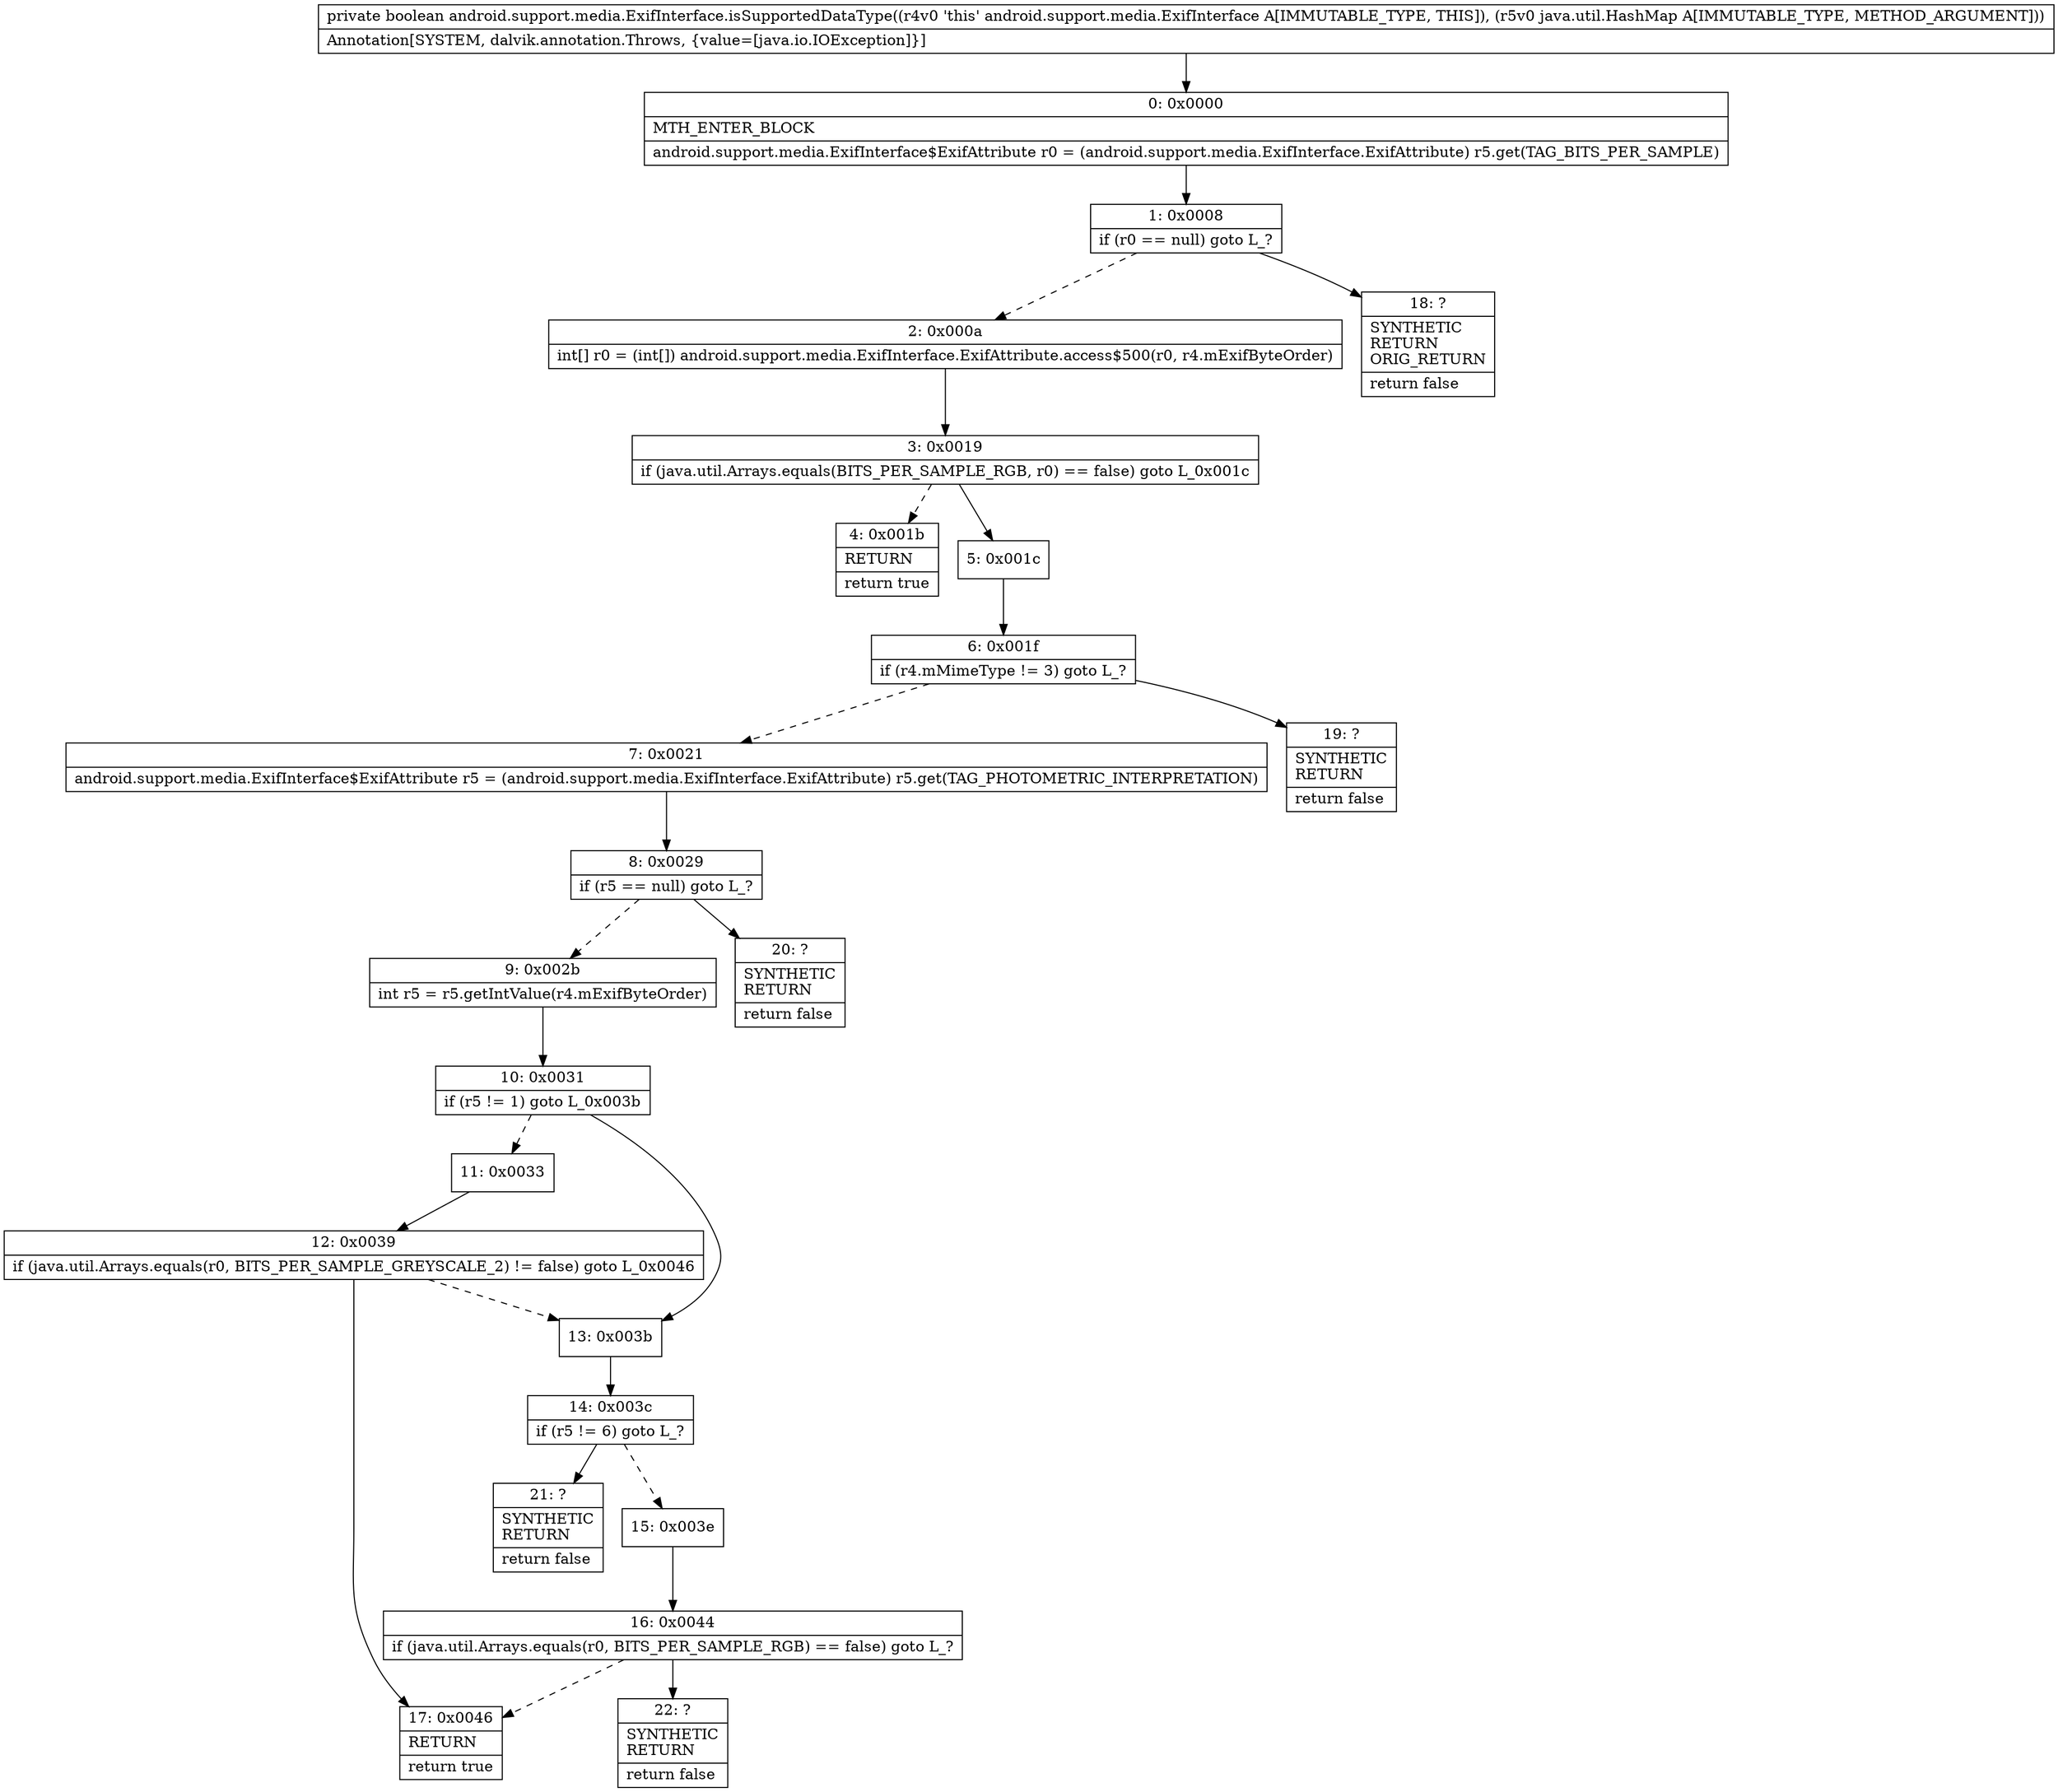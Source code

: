 digraph "CFG forandroid.support.media.ExifInterface.isSupportedDataType(Ljava\/util\/HashMap;)Z" {
Node_0 [shape=record,label="{0\:\ 0x0000|MTH_ENTER_BLOCK\l|android.support.media.ExifInterface$ExifAttribute r0 = (android.support.media.ExifInterface.ExifAttribute) r5.get(TAG_BITS_PER_SAMPLE)\l}"];
Node_1 [shape=record,label="{1\:\ 0x0008|if (r0 == null) goto L_?\l}"];
Node_2 [shape=record,label="{2\:\ 0x000a|int[] r0 = (int[]) android.support.media.ExifInterface.ExifAttribute.access$500(r0, r4.mExifByteOrder)\l}"];
Node_3 [shape=record,label="{3\:\ 0x0019|if (java.util.Arrays.equals(BITS_PER_SAMPLE_RGB, r0) == false) goto L_0x001c\l}"];
Node_4 [shape=record,label="{4\:\ 0x001b|RETURN\l|return true\l}"];
Node_5 [shape=record,label="{5\:\ 0x001c}"];
Node_6 [shape=record,label="{6\:\ 0x001f|if (r4.mMimeType != 3) goto L_?\l}"];
Node_7 [shape=record,label="{7\:\ 0x0021|android.support.media.ExifInterface$ExifAttribute r5 = (android.support.media.ExifInterface.ExifAttribute) r5.get(TAG_PHOTOMETRIC_INTERPRETATION)\l}"];
Node_8 [shape=record,label="{8\:\ 0x0029|if (r5 == null) goto L_?\l}"];
Node_9 [shape=record,label="{9\:\ 0x002b|int r5 = r5.getIntValue(r4.mExifByteOrder)\l}"];
Node_10 [shape=record,label="{10\:\ 0x0031|if (r5 != 1) goto L_0x003b\l}"];
Node_11 [shape=record,label="{11\:\ 0x0033}"];
Node_12 [shape=record,label="{12\:\ 0x0039|if (java.util.Arrays.equals(r0, BITS_PER_SAMPLE_GREYSCALE_2) != false) goto L_0x0046\l}"];
Node_13 [shape=record,label="{13\:\ 0x003b}"];
Node_14 [shape=record,label="{14\:\ 0x003c|if (r5 != 6) goto L_?\l}"];
Node_15 [shape=record,label="{15\:\ 0x003e}"];
Node_16 [shape=record,label="{16\:\ 0x0044|if (java.util.Arrays.equals(r0, BITS_PER_SAMPLE_RGB) == false) goto L_?\l}"];
Node_17 [shape=record,label="{17\:\ 0x0046|RETURN\l|return true\l}"];
Node_18 [shape=record,label="{18\:\ ?|SYNTHETIC\lRETURN\lORIG_RETURN\l|return false\l}"];
Node_19 [shape=record,label="{19\:\ ?|SYNTHETIC\lRETURN\l|return false\l}"];
Node_20 [shape=record,label="{20\:\ ?|SYNTHETIC\lRETURN\l|return false\l}"];
Node_21 [shape=record,label="{21\:\ ?|SYNTHETIC\lRETURN\l|return false\l}"];
Node_22 [shape=record,label="{22\:\ ?|SYNTHETIC\lRETURN\l|return false\l}"];
MethodNode[shape=record,label="{private boolean android.support.media.ExifInterface.isSupportedDataType((r4v0 'this' android.support.media.ExifInterface A[IMMUTABLE_TYPE, THIS]), (r5v0 java.util.HashMap A[IMMUTABLE_TYPE, METHOD_ARGUMENT]))  | Annotation[SYSTEM, dalvik.annotation.Throws, \{value=[java.io.IOException]\}]\l}"];
MethodNode -> Node_0;
Node_0 -> Node_1;
Node_1 -> Node_2[style=dashed];
Node_1 -> Node_18;
Node_2 -> Node_3;
Node_3 -> Node_4[style=dashed];
Node_3 -> Node_5;
Node_5 -> Node_6;
Node_6 -> Node_7[style=dashed];
Node_6 -> Node_19;
Node_7 -> Node_8;
Node_8 -> Node_9[style=dashed];
Node_8 -> Node_20;
Node_9 -> Node_10;
Node_10 -> Node_11[style=dashed];
Node_10 -> Node_13;
Node_11 -> Node_12;
Node_12 -> Node_13[style=dashed];
Node_12 -> Node_17;
Node_13 -> Node_14;
Node_14 -> Node_15[style=dashed];
Node_14 -> Node_21;
Node_15 -> Node_16;
Node_16 -> Node_17[style=dashed];
Node_16 -> Node_22;
}

